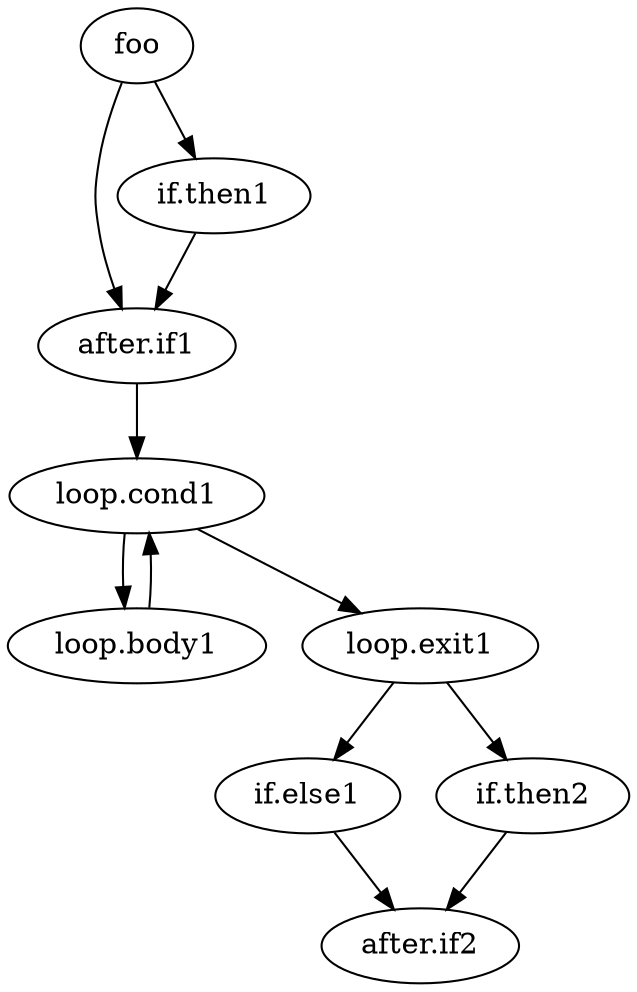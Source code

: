 digraph program {
    "if.else1" -> "after.if2"
    "if.then2" -> "after.if2"
    "loop.exit1" -> "if.else1"
    "loop.exit1" -> "if.then2"
    "loop.body1" -> "loop.cond1"
    "loop.cond1" -> "loop.exit1"
    "loop.cond1" -> "loop.body1"
    "after.if1" -> "loop.cond1"
    "if.then1" -> "after.if1"
    "foo" -> "after.if1"
    "foo" -> "if.then1"
    
}